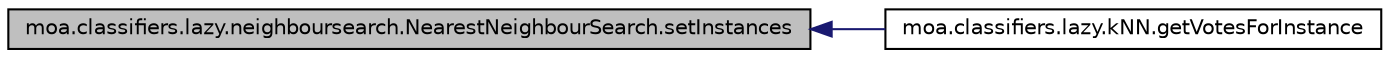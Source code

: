 digraph G
{
  edge [fontname="Helvetica",fontsize="10",labelfontname="Helvetica",labelfontsize="10"];
  node [fontname="Helvetica",fontsize="10",shape=record];
  rankdir=LR;
  Node1 [label="moa.classifiers.lazy.neighboursearch.NearestNeighbourSearch.setInstances",height=0.2,width=0.4,color="black", fillcolor="grey75", style="filled" fontcolor="black"];
  Node1 -> Node2 [dir=back,color="midnightblue",fontsize="10",style="solid",fontname="Helvetica"];
  Node2 [label="moa.classifiers.lazy.kNN.getVotesForInstance",height=0.2,width=0.4,color="black", fillcolor="white", style="filled",URL="$classmoa_1_1classifiers_1_1lazy_1_1kNN.html#a0fe92c2e3e66586958cb2ef550d81f17",tooltip="Predicts the class memberships for a given instance."];
}
